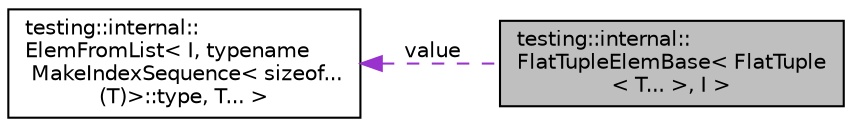 digraph "testing::internal::FlatTupleElemBase&lt; FlatTuple&lt; T... &gt;, I &gt;"
{
 // LATEX_PDF_SIZE
  edge [fontname="Helvetica",fontsize="10",labelfontname="Helvetica",labelfontsize="10"];
  node [fontname="Helvetica",fontsize="10",shape=record];
  rankdir="LR";
  Node1 [label="testing::internal::\lFlatTupleElemBase\< FlatTuple\l\< T... \>, I \>",height=0.2,width=0.4,color="black", fillcolor="grey75", style="filled", fontcolor="black",tooltip=" "];
  Node2 -> Node1 [dir="back",color="darkorchid3",fontsize="10",style="dashed",label=" value" ,fontname="Helvetica"];
  Node2 [label="testing::internal::\lElemFromList\< I, typename\l MakeIndexSequence\< sizeof...\l(T)\>::type, T... \>",height=0.2,width=0.4,color="black", fillcolor="white", style="filled",URL="$structtesting_1_1internal_1_1ElemFromList.html",tooltip=" "];
}
